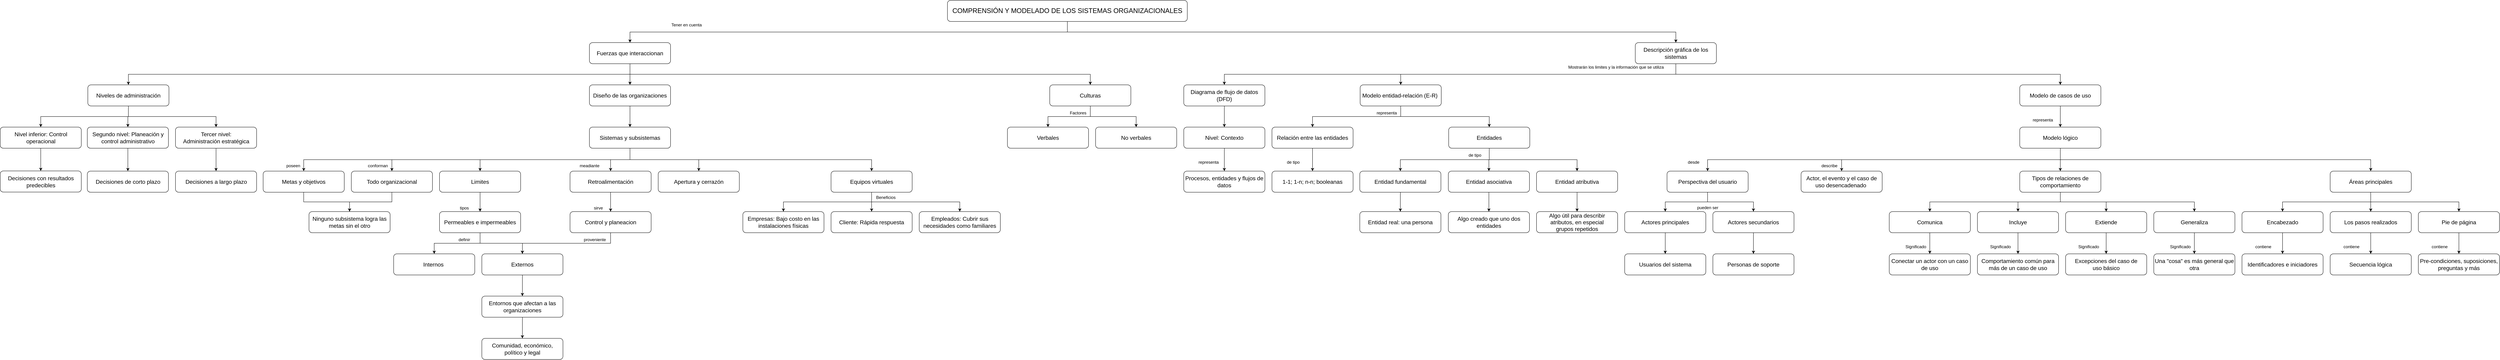 <mxfile version="13.6.5" type="device"><diagram id="1pu4YAF7CXKBLw5AX9tm" name="Page-1"><mxGraphModel dx="-6036" dy="2148" grid="1" gridSize="10" guides="1" tooltips="1" connect="1" arrows="1" fold="1" page="1" pageScale="1" pageWidth="827" pageHeight="1169" math="0" shadow="0"><root><mxCell id="0"/><mxCell id="1" parent="0"/><mxCell id="H4S5VVuaoCZh9QbmTWgy-12" style="edgeStyle=orthogonalEdgeStyle;rounded=0;orthogonalLoop=1;jettySize=auto;html=1;exitX=0.5;exitY=1;exitDx=0;exitDy=0;entryX=0.5;entryY=0;entryDx=0;entryDy=0;" edge="1" parent="1" source="H4S5VVuaoCZh9QbmTWgy-2" target="H4S5VVuaoCZh9QbmTWgy-7"><mxGeometry relative="1" as="geometry"/></mxCell><mxCell id="H4S5VVuaoCZh9QbmTWgy-81" style="edgeStyle=orthogonalEdgeStyle;rounded=0;orthogonalLoop=1;jettySize=auto;html=1;exitX=0.5;exitY=1;exitDx=0;exitDy=0;entryX=0.5;entryY=0;entryDx=0;entryDy=0;" edge="1" parent="1" source="H4S5VVuaoCZh9QbmTWgy-2" target="H4S5VVuaoCZh9QbmTWgy-79"><mxGeometry relative="1" as="geometry"/></mxCell><mxCell id="H4S5VVuaoCZh9QbmTWgy-2" value="&lt;span style=&quot;font-size: 19px&quot;&gt;COMPRENSIÓN Y MODELADO DE LOS SISTEMAS ORGANIZACIONALES&lt;/span&gt;" style="rounded=1;whiteSpace=wrap;html=1;" vertex="1" parent="1"><mxGeometry x="12660" y="40" width="680" height="60" as="geometry"/></mxCell><mxCell id="H4S5VVuaoCZh9QbmTWgy-17" style="edgeStyle=orthogonalEdgeStyle;rounded=0;orthogonalLoop=1;jettySize=auto;html=1;exitX=0.5;exitY=1;exitDx=0;exitDy=0;entryX=0.5;entryY=0;entryDx=0;entryDy=0;" edge="1" parent="1" source="H4S5VVuaoCZh9QbmTWgy-3" target="H4S5VVuaoCZh9QbmTWgy-14"><mxGeometry relative="1" as="geometry"/></mxCell><mxCell id="H4S5VVuaoCZh9QbmTWgy-18" style="edgeStyle=orthogonalEdgeStyle;rounded=0;orthogonalLoop=1;jettySize=auto;html=1;exitX=0.5;exitY=1;exitDx=0;exitDy=0;entryX=0.5;entryY=0;entryDx=0;entryDy=0;" edge="1" parent="1" source="H4S5VVuaoCZh9QbmTWgy-3" target="H4S5VVuaoCZh9QbmTWgy-15"><mxGeometry relative="1" as="geometry"/></mxCell><mxCell id="H4S5VVuaoCZh9QbmTWgy-19" style="edgeStyle=orthogonalEdgeStyle;rounded=0;orthogonalLoop=1;jettySize=auto;html=1;exitX=0.5;exitY=1;exitDx=0;exitDy=0;entryX=0.5;entryY=0;entryDx=0;entryDy=0;" edge="1" parent="1" source="H4S5VVuaoCZh9QbmTWgy-3" target="H4S5VVuaoCZh9QbmTWgy-16"><mxGeometry relative="1" as="geometry"/></mxCell><mxCell id="H4S5VVuaoCZh9QbmTWgy-3" value="&lt;span style=&quot;font-size: 16px&quot;&gt;Niveles de&amp;nbsp;administración&lt;/span&gt;" style="rounded=1;whiteSpace=wrap;html=1;" vertex="1" parent="1"><mxGeometry x="10223" y="280" width="230" height="60" as="geometry"/></mxCell><mxCell id="H4S5VVuaoCZh9QbmTWgy-27" style="edgeStyle=orthogonalEdgeStyle;rounded=0;orthogonalLoop=1;jettySize=auto;html=1;exitX=0.5;exitY=1;exitDx=0;exitDy=0;entryX=0.5;entryY=0;entryDx=0;entryDy=0;" edge="1" parent="1" source="H4S5VVuaoCZh9QbmTWgy-4" target="H4S5VVuaoCZh9QbmTWgy-26"><mxGeometry relative="1" as="geometry"/></mxCell><mxCell id="H4S5VVuaoCZh9QbmTWgy-4" value="&lt;span style=&quot;font-size: 16px&quot;&gt;Diseño de las organizaciones&lt;/span&gt;" style="rounded=1;whiteSpace=wrap;html=1;" vertex="1" parent="1"><mxGeometry x="11645" y="280" width="230" height="60" as="geometry"/></mxCell><mxCell id="H4S5VVuaoCZh9QbmTWgy-76" value="" style="edgeStyle=orthogonalEdgeStyle;rounded=0;orthogonalLoop=1;jettySize=auto;html=1;" edge="1" parent="1" source="H4S5VVuaoCZh9QbmTWgy-5" target="H4S5VVuaoCZh9QbmTWgy-75"><mxGeometry relative="1" as="geometry"/></mxCell><mxCell id="H4S5VVuaoCZh9QbmTWgy-77" style="edgeStyle=orthogonalEdgeStyle;rounded=0;orthogonalLoop=1;jettySize=auto;html=1;exitX=0.5;exitY=1;exitDx=0;exitDy=0;entryX=0.5;entryY=0;entryDx=0;entryDy=0;" edge="1" parent="1" source="H4S5VVuaoCZh9QbmTWgy-5" target="H4S5VVuaoCZh9QbmTWgy-74"><mxGeometry relative="1" as="geometry"/></mxCell><mxCell id="H4S5VVuaoCZh9QbmTWgy-5" value="&lt;span style=&quot;font-size: 16px&quot;&gt;Culturas&lt;/span&gt;" style="rounded=1;whiteSpace=wrap;html=1;" vertex="1" parent="1"><mxGeometry x="12950" y="280" width="230" height="60" as="geometry"/></mxCell><mxCell id="H4S5VVuaoCZh9QbmTWgy-9" style="edgeStyle=orthogonalEdgeStyle;rounded=0;orthogonalLoop=1;jettySize=auto;html=1;exitX=0.5;exitY=1;exitDx=0;exitDy=0;entryX=0.5;entryY=0;entryDx=0;entryDy=0;" edge="1" parent="1" source="H4S5VVuaoCZh9QbmTWgy-7" target="H4S5VVuaoCZh9QbmTWgy-4"><mxGeometry relative="1" as="geometry"/></mxCell><mxCell id="H4S5VVuaoCZh9QbmTWgy-10" style="edgeStyle=orthogonalEdgeStyle;rounded=0;orthogonalLoop=1;jettySize=auto;html=1;exitX=0.5;exitY=1;exitDx=0;exitDy=0;entryX=0.5;entryY=0;entryDx=0;entryDy=0;" edge="1" parent="1" source="H4S5VVuaoCZh9QbmTWgy-7" target="H4S5VVuaoCZh9QbmTWgy-3"><mxGeometry relative="1" as="geometry"/></mxCell><mxCell id="H4S5VVuaoCZh9QbmTWgy-11" style="edgeStyle=orthogonalEdgeStyle;rounded=0;orthogonalLoop=1;jettySize=auto;html=1;exitX=0.5;exitY=1;exitDx=0;exitDy=0;entryX=0.5;entryY=0;entryDx=0;entryDy=0;" edge="1" parent="1" source="H4S5VVuaoCZh9QbmTWgy-7" target="H4S5VVuaoCZh9QbmTWgy-5"><mxGeometry relative="1" as="geometry"/></mxCell><mxCell id="H4S5VVuaoCZh9QbmTWgy-7" value="&lt;span style=&quot;font-size: 16px&quot;&gt;Fuerzas que interaccionan&lt;/span&gt;" style="rounded=1;whiteSpace=wrap;html=1;" vertex="1" parent="1"><mxGeometry x="11645" y="160" width="230" height="60" as="geometry"/></mxCell><mxCell id="H4S5VVuaoCZh9QbmTWgy-13" value="Tener en cuenta" style="text;html=1;align=center;verticalAlign=middle;resizable=0;points=[];autosize=1;" vertex="1" parent="1"><mxGeometry x="11870" y="100" width="100" height="20" as="geometry"/></mxCell><mxCell id="H4S5VVuaoCZh9QbmTWgy-23" style="edgeStyle=orthogonalEdgeStyle;rounded=0;orthogonalLoop=1;jettySize=auto;html=1;exitX=0.5;exitY=1;exitDx=0;exitDy=0;entryX=0.5;entryY=0;entryDx=0;entryDy=0;" edge="1" parent="1" source="H4S5VVuaoCZh9QbmTWgy-14" target="H4S5VVuaoCZh9QbmTWgy-20"><mxGeometry relative="1" as="geometry"/></mxCell><mxCell id="H4S5VVuaoCZh9QbmTWgy-14" value="&lt;span style=&quot;font-size: 16px&quot;&gt;Nivel inferior: Control operacional&lt;/span&gt;" style="rounded=1;whiteSpace=wrap;html=1;" vertex="1" parent="1"><mxGeometry x="9974.5" y="400" width="230" height="60" as="geometry"/></mxCell><mxCell id="H4S5VVuaoCZh9QbmTWgy-24" style="edgeStyle=orthogonalEdgeStyle;rounded=0;orthogonalLoop=1;jettySize=auto;html=1;exitX=0.5;exitY=1;exitDx=0;exitDy=0;entryX=0.5;entryY=0;entryDx=0;entryDy=0;" edge="1" parent="1" source="H4S5VVuaoCZh9QbmTWgy-15" target="H4S5VVuaoCZh9QbmTWgy-21"><mxGeometry relative="1" as="geometry"/></mxCell><mxCell id="H4S5VVuaoCZh9QbmTWgy-15" value="&lt;span style=&quot;font-size: 16px&quot;&gt;Segundo nivel: Planeación y control administrativo&lt;/span&gt;" style="rounded=1;whiteSpace=wrap;html=1;" vertex="1" parent="1"><mxGeometry x="10221.5" y="400" width="230" height="60" as="geometry"/></mxCell><mxCell id="H4S5VVuaoCZh9QbmTWgy-25" style="edgeStyle=orthogonalEdgeStyle;rounded=0;orthogonalLoop=1;jettySize=auto;html=1;exitX=0.5;exitY=1;exitDx=0;exitDy=0;entryX=0.5;entryY=0;entryDx=0;entryDy=0;" edge="1" parent="1" source="H4S5VVuaoCZh9QbmTWgy-16" target="H4S5VVuaoCZh9QbmTWgy-22"><mxGeometry relative="1" as="geometry"/></mxCell><mxCell id="H4S5VVuaoCZh9QbmTWgy-16" value="&lt;span style=&quot;font-size: 16px&quot;&gt;Tercer nivel: Administración&amp;nbsp;estratégica&lt;/span&gt;" style="rounded=1;whiteSpace=wrap;html=1;" vertex="1" parent="1"><mxGeometry x="10471.5" y="400" width="230" height="60" as="geometry"/></mxCell><mxCell id="H4S5VVuaoCZh9QbmTWgy-20" value="&lt;span style=&quot;font-size: 16px&quot;&gt;Decisiones con resultados predecibles&lt;/span&gt;" style="rounded=1;whiteSpace=wrap;html=1;" vertex="1" parent="1"><mxGeometry x="9974.5" y="524.5" width="230" height="60" as="geometry"/></mxCell><mxCell id="H4S5VVuaoCZh9QbmTWgy-21" value="&lt;span style=&quot;font-size: 16px&quot;&gt;Decisiones de corto plazo&lt;/span&gt;" style="rounded=1;whiteSpace=wrap;html=1;" vertex="1" parent="1"><mxGeometry x="10221.5" y="525" width="230" height="60" as="geometry"/></mxCell><mxCell id="H4S5VVuaoCZh9QbmTWgy-22" value="&lt;span style=&quot;font-size: 16px&quot;&gt;Decisiones a largo plazo&lt;/span&gt;" style="rounded=1;whiteSpace=wrap;html=1;" vertex="1" parent="1"><mxGeometry x="10471.5" y="525" width="230" height="60" as="geometry"/></mxCell><mxCell id="H4S5VVuaoCZh9QbmTWgy-29" style="edgeStyle=orthogonalEdgeStyle;rounded=0;orthogonalLoop=1;jettySize=auto;html=1;exitX=0.5;exitY=1;exitDx=0;exitDy=0;entryX=0.5;entryY=0;entryDx=0;entryDy=0;" edge="1" parent="1" source="H4S5VVuaoCZh9QbmTWgy-26" target="H4S5VVuaoCZh9QbmTWgy-28"><mxGeometry relative="1" as="geometry"/></mxCell><mxCell id="H4S5VVuaoCZh9QbmTWgy-31" style="edgeStyle=orthogonalEdgeStyle;rounded=0;orthogonalLoop=1;jettySize=auto;html=1;exitX=0.5;exitY=1;exitDx=0;exitDy=0;entryX=0.5;entryY=0;entryDx=0;entryDy=0;" edge="1" parent="1" source="H4S5VVuaoCZh9QbmTWgy-26" target="H4S5VVuaoCZh9QbmTWgy-30"><mxGeometry relative="1" as="geometry"/></mxCell><mxCell id="H4S5VVuaoCZh9QbmTWgy-34" style="edgeStyle=orthogonalEdgeStyle;rounded=0;orthogonalLoop=1;jettySize=auto;html=1;exitX=0.5;exitY=1;exitDx=0;exitDy=0;entryX=0.5;entryY=0;entryDx=0;entryDy=0;" edge="1" parent="1" source="H4S5VVuaoCZh9QbmTWgy-26" target="H4S5VVuaoCZh9QbmTWgy-33"><mxGeometry relative="1" as="geometry"/></mxCell><mxCell id="H4S5VVuaoCZh9QbmTWgy-42" style="edgeStyle=orthogonalEdgeStyle;rounded=0;orthogonalLoop=1;jettySize=auto;html=1;exitX=0.5;exitY=1;exitDx=0;exitDy=0;entryX=0.5;entryY=0;entryDx=0;entryDy=0;" edge="1" parent="1" source="H4S5VVuaoCZh9QbmTWgy-26" target="H4S5VVuaoCZh9QbmTWgy-38"><mxGeometry relative="1" as="geometry"/></mxCell><mxCell id="H4S5VVuaoCZh9QbmTWgy-56" style="edgeStyle=orthogonalEdgeStyle;rounded=0;orthogonalLoop=1;jettySize=auto;html=1;exitX=0.5;exitY=1;exitDx=0;exitDy=0;entryX=0.5;entryY=0;entryDx=0;entryDy=0;" edge="1" parent="1" source="H4S5VVuaoCZh9QbmTWgy-26" target="H4S5VVuaoCZh9QbmTWgy-55"><mxGeometry relative="1" as="geometry"/></mxCell><mxCell id="H4S5VVuaoCZh9QbmTWgy-63" style="edgeStyle=orthogonalEdgeStyle;rounded=0;orthogonalLoop=1;jettySize=auto;html=1;exitX=0.5;exitY=1;exitDx=0;exitDy=0;entryX=0.5;entryY=0;entryDx=0;entryDy=0;" edge="1" parent="1" source="H4S5VVuaoCZh9QbmTWgy-26" target="H4S5VVuaoCZh9QbmTWgy-62"><mxGeometry relative="1" as="geometry"/></mxCell><mxCell id="H4S5VVuaoCZh9QbmTWgy-26" value="&lt;span style=&quot;font-size: 16px&quot;&gt;Sistemas y subsistemas&lt;/span&gt;" style="rounded=1;whiteSpace=wrap;html=1;" vertex="1" parent="1"><mxGeometry x="11645" y="400" width="230" height="60" as="geometry"/></mxCell><mxCell id="H4S5VVuaoCZh9QbmTWgy-60" style="edgeStyle=orthogonalEdgeStyle;rounded=0;orthogonalLoop=1;jettySize=auto;html=1;exitX=0.5;exitY=1;exitDx=0;exitDy=0;entryX=0.5;entryY=0;entryDx=0;entryDy=0;" edge="1" parent="1" source="H4S5VVuaoCZh9QbmTWgy-28" target="H4S5VVuaoCZh9QbmTWgy-59"><mxGeometry relative="1" as="geometry"/></mxCell><mxCell id="H4S5VVuaoCZh9QbmTWgy-28" value="&lt;span style=&quot;font-size: 16px&quot;&gt;Metas y objetivos&lt;/span&gt;" style="rounded=1;whiteSpace=wrap;html=1;" vertex="1" parent="1"><mxGeometry x="10720" y="525" width="230" height="60" as="geometry"/></mxCell><mxCell id="H4S5VVuaoCZh9QbmTWgy-61" style="edgeStyle=orthogonalEdgeStyle;rounded=0;orthogonalLoop=1;jettySize=auto;html=1;exitX=0.5;exitY=1;exitDx=0;exitDy=0;entryX=0.5;entryY=0;entryDx=0;entryDy=0;" edge="1" parent="1" source="H4S5VVuaoCZh9QbmTWgy-30" target="H4S5VVuaoCZh9QbmTWgy-59"><mxGeometry relative="1" as="geometry"/></mxCell><mxCell id="H4S5VVuaoCZh9QbmTWgy-30" value="&lt;span style=&quot;font-size: 16px&quot;&gt;Todo organizacional&lt;/span&gt;" style="rounded=1;whiteSpace=wrap;html=1;" vertex="1" parent="1"><mxGeometry x="10970" y="525" width="230" height="60" as="geometry"/></mxCell><mxCell id="H4S5VVuaoCZh9QbmTWgy-32" value="conforman" style="text;html=1;align=center;verticalAlign=middle;resizable=0;points=[];autosize=1;" vertex="1" parent="1"><mxGeometry x="11010" y="500" width="70" height="20" as="geometry"/></mxCell><mxCell id="H4S5VVuaoCZh9QbmTWgy-36" style="edgeStyle=orthogonalEdgeStyle;rounded=0;orthogonalLoop=1;jettySize=auto;html=1;exitX=0.5;exitY=1;exitDx=0;exitDy=0;entryX=0.5;entryY=0;entryDx=0;entryDy=0;" edge="1" parent="1" source="H4S5VVuaoCZh9QbmTWgy-33" target="H4S5VVuaoCZh9QbmTWgy-35"><mxGeometry relative="1" as="geometry"/></mxCell><mxCell id="H4S5VVuaoCZh9QbmTWgy-33" value="&lt;span style=&quot;font-size: 16px&quot;&gt;Limites&lt;/span&gt;" style="rounded=1;whiteSpace=wrap;html=1;" vertex="1" parent="1"><mxGeometry x="11220" y="525" width="230" height="60" as="geometry"/></mxCell><mxCell id="H4S5VVuaoCZh9QbmTWgy-46" style="edgeStyle=orthogonalEdgeStyle;rounded=0;orthogonalLoop=1;jettySize=auto;html=1;exitX=0.5;exitY=1;exitDx=0;exitDy=0;entryX=0.5;entryY=0;entryDx=0;entryDy=0;" edge="1" parent="1" source="H4S5VVuaoCZh9QbmTWgy-35" target="H4S5VVuaoCZh9QbmTWgy-45"><mxGeometry relative="1" as="geometry"/></mxCell><mxCell id="H4S5VVuaoCZh9QbmTWgy-47" style="edgeStyle=orthogonalEdgeStyle;rounded=0;orthogonalLoop=1;jettySize=auto;html=1;exitX=0.5;exitY=1;exitDx=0;exitDy=0;entryX=0.5;entryY=0;entryDx=0;entryDy=0;" edge="1" parent="1" source="H4S5VVuaoCZh9QbmTWgy-35" target="H4S5VVuaoCZh9QbmTWgy-44"><mxGeometry relative="1" as="geometry"/></mxCell><mxCell id="H4S5VVuaoCZh9QbmTWgy-35" value="&lt;span style=&quot;font-size: 16px&quot;&gt;Permeables e impermeables&lt;/span&gt;" style="rounded=1;whiteSpace=wrap;html=1;" vertex="1" parent="1"><mxGeometry x="11220" y="640" width="230" height="60" as="geometry"/></mxCell><mxCell id="H4S5VVuaoCZh9QbmTWgy-37" value="tipos" style="text;html=1;align=center;verticalAlign=middle;resizable=0;points=[];autosize=1;" vertex="1" parent="1"><mxGeometry x="11270" y="620" width="40" height="20" as="geometry"/></mxCell><mxCell id="H4S5VVuaoCZh9QbmTWgy-40" style="edgeStyle=orthogonalEdgeStyle;rounded=0;orthogonalLoop=1;jettySize=auto;html=1;exitX=0.5;exitY=1;exitDx=0;exitDy=0;entryX=0.5;entryY=0;entryDx=0;entryDy=0;" edge="1" parent="1" source="H4S5VVuaoCZh9QbmTWgy-38" target="H4S5VVuaoCZh9QbmTWgy-39"><mxGeometry relative="1" as="geometry"/></mxCell><mxCell id="H4S5VVuaoCZh9QbmTWgy-38" value="&lt;span style=&quot;font-size: 16px&quot;&gt;Retroalimentación&lt;/span&gt;" style="rounded=1;whiteSpace=wrap;html=1;" vertex="1" parent="1"><mxGeometry x="11590" y="525" width="230" height="60" as="geometry"/></mxCell><mxCell id="H4S5VVuaoCZh9QbmTWgy-49" style="edgeStyle=orthogonalEdgeStyle;rounded=0;orthogonalLoop=1;jettySize=auto;html=1;exitX=0.5;exitY=1;exitDx=0;exitDy=0;entryX=0.5;entryY=0;entryDx=0;entryDy=0;" edge="1" parent="1" source="H4S5VVuaoCZh9QbmTWgy-39" target="H4S5VVuaoCZh9QbmTWgy-44"><mxGeometry relative="1" as="geometry"/></mxCell><mxCell id="H4S5VVuaoCZh9QbmTWgy-39" value="&lt;span style=&quot;font-size: 16px&quot;&gt;Control y planeacion&lt;/span&gt;" style="rounded=1;whiteSpace=wrap;html=1;" vertex="1" parent="1"><mxGeometry x="11590" y="640" width="230" height="60" as="geometry"/></mxCell><mxCell id="H4S5VVuaoCZh9QbmTWgy-41" value="sirve" style="text;html=1;align=center;verticalAlign=middle;resizable=0;points=[];autosize=1;" vertex="1" parent="1"><mxGeometry x="11650" y="620" width="40" height="20" as="geometry"/></mxCell><mxCell id="H4S5VVuaoCZh9QbmTWgy-43" value="meadiante" style="text;html=1;align=center;verticalAlign=middle;resizable=0;points=[];autosize=1;" vertex="1" parent="1"><mxGeometry x="11610" y="500" width="70" height="20" as="geometry"/></mxCell><mxCell id="H4S5VVuaoCZh9QbmTWgy-54" style="edgeStyle=orthogonalEdgeStyle;rounded=0;orthogonalLoop=1;jettySize=auto;html=1;exitX=0.5;exitY=1;exitDx=0;exitDy=0;entryX=0.5;entryY=0;entryDx=0;entryDy=0;" edge="1" parent="1" source="H4S5VVuaoCZh9QbmTWgy-44" target="H4S5VVuaoCZh9QbmTWgy-51"><mxGeometry relative="1" as="geometry"/></mxCell><mxCell id="H4S5VVuaoCZh9QbmTWgy-44" value="&lt;span style=&quot;font-size: 16px&quot;&gt;Externos&lt;/span&gt;" style="rounded=1;whiteSpace=wrap;html=1;" vertex="1" parent="1"><mxGeometry x="11340" y="760" width="230" height="60" as="geometry"/></mxCell><mxCell id="H4S5VVuaoCZh9QbmTWgy-45" value="&lt;span style=&quot;font-size: 16px&quot;&gt;Internos&amp;nbsp;&lt;/span&gt;" style="rounded=1;whiteSpace=wrap;html=1;" vertex="1" parent="1"><mxGeometry x="11090" y="760" width="230" height="60" as="geometry"/></mxCell><mxCell id="H4S5VVuaoCZh9QbmTWgy-48" value="definir" style="text;html=1;align=center;verticalAlign=middle;resizable=0;points=[];autosize=1;" vertex="1" parent="1"><mxGeometry x="11265" y="710" width="50" height="20" as="geometry"/></mxCell><mxCell id="H4S5VVuaoCZh9QbmTWgy-50" value="proveniente" style="text;html=1;align=center;verticalAlign=middle;resizable=0;points=[];autosize=1;" vertex="1" parent="1"><mxGeometry x="11620" y="710" width="80" height="20" as="geometry"/></mxCell><mxCell id="H4S5VVuaoCZh9QbmTWgy-53" style="edgeStyle=orthogonalEdgeStyle;rounded=0;orthogonalLoop=1;jettySize=auto;html=1;exitX=0.5;exitY=1;exitDx=0;exitDy=0;entryX=0.5;entryY=0;entryDx=0;entryDy=0;" edge="1" parent="1" source="H4S5VVuaoCZh9QbmTWgy-51" target="H4S5VVuaoCZh9QbmTWgy-52"><mxGeometry relative="1" as="geometry"/></mxCell><mxCell id="H4S5VVuaoCZh9QbmTWgy-51" value="&lt;span style=&quot;font-size: 16px&quot;&gt;Entornos que afectan a las organizaciones&lt;/span&gt;" style="rounded=1;whiteSpace=wrap;html=1;" vertex="1" parent="1"><mxGeometry x="11340" y="880" width="230" height="60" as="geometry"/></mxCell><mxCell id="H4S5VVuaoCZh9QbmTWgy-52" value="&lt;span style=&quot;font-size: 16px&quot;&gt;Comunidad, económico, político&amp;nbsp;y legal&lt;/span&gt;" style="rounded=1;whiteSpace=wrap;html=1;" vertex="1" parent="1"><mxGeometry x="11340" y="1000" width="230" height="60" as="geometry"/></mxCell><mxCell id="H4S5VVuaoCZh9QbmTWgy-55" value="&lt;span style=&quot;font-size: 16px&quot;&gt;Apertura y cerrazón&lt;/span&gt;" style="rounded=1;whiteSpace=wrap;html=1;" vertex="1" parent="1"><mxGeometry x="11840" y="525" width="230" height="60" as="geometry"/></mxCell><mxCell id="H4S5VVuaoCZh9QbmTWgy-57" value="poseen" style="text;html=1;align=center;verticalAlign=middle;resizable=0;points=[];autosize=1;" vertex="1" parent="1"><mxGeometry x="10780" y="500" width="50" height="20" as="geometry"/></mxCell><mxCell id="H4S5VVuaoCZh9QbmTWgy-59" value="&lt;span style=&quot;font-size: 16px&quot;&gt;Ninguno subsistema logra las metas sin el otro&lt;/span&gt;" style="rounded=1;whiteSpace=wrap;html=1;" vertex="1" parent="1"><mxGeometry x="10850" y="640" width="230" height="60" as="geometry"/></mxCell><mxCell id="H4S5VVuaoCZh9QbmTWgy-67" style="edgeStyle=orthogonalEdgeStyle;rounded=0;orthogonalLoop=1;jettySize=auto;html=1;exitX=0.5;exitY=1;exitDx=0;exitDy=0;entryX=0.5;entryY=0;entryDx=0;entryDy=0;" edge="1" parent="1" source="H4S5VVuaoCZh9QbmTWgy-62" target="H4S5VVuaoCZh9QbmTWgy-64"><mxGeometry relative="1" as="geometry"/></mxCell><mxCell id="H4S5VVuaoCZh9QbmTWgy-68" style="edgeStyle=orthogonalEdgeStyle;rounded=0;orthogonalLoop=1;jettySize=auto;html=1;exitX=0.5;exitY=1;exitDx=0;exitDy=0;entryX=0.5;entryY=0;entryDx=0;entryDy=0;" edge="1" parent="1" source="H4S5VVuaoCZh9QbmTWgy-62" target="H4S5VVuaoCZh9QbmTWgy-65"><mxGeometry relative="1" as="geometry"/></mxCell><mxCell id="H4S5VVuaoCZh9QbmTWgy-69" style="edgeStyle=orthogonalEdgeStyle;rounded=0;orthogonalLoop=1;jettySize=auto;html=1;exitX=0.5;exitY=1;exitDx=0;exitDy=0;entryX=0.5;entryY=0;entryDx=0;entryDy=0;" edge="1" parent="1" source="H4S5VVuaoCZh9QbmTWgy-62" target="H4S5VVuaoCZh9QbmTWgy-66"><mxGeometry relative="1" as="geometry"/></mxCell><mxCell id="H4S5VVuaoCZh9QbmTWgy-62" value="&lt;span style=&quot;font-size: 16px&quot;&gt;Equipos virtuales&lt;/span&gt;" style="rounded=1;whiteSpace=wrap;html=1;" vertex="1" parent="1"><mxGeometry x="12330" y="525" width="230" height="60" as="geometry"/></mxCell><mxCell id="H4S5VVuaoCZh9QbmTWgy-64" value="&lt;span style=&quot;font-size: 16px&quot;&gt;Empresas: Bajo costo en las instalaciones&amp;nbsp;&lt;/span&gt;&lt;span style=&quot;font-size: 16px&quot;&gt;físicas&lt;/span&gt;" style="rounded=1;whiteSpace=wrap;html=1;" vertex="1" parent="1"><mxGeometry x="12080" y="640" width="230" height="60" as="geometry"/></mxCell><mxCell id="H4S5VVuaoCZh9QbmTWgy-65" value="&lt;span style=&quot;font-size: 16px&quot;&gt;Cliente: Rápida&amp;nbsp;respuesta&lt;/span&gt;" style="rounded=1;whiteSpace=wrap;html=1;" vertex="1" parent="1"><mxGeometry x="12330" y="640" width="230" height="60" as="geometry"/></mxCell><mxCell id="H4S5VVuaoCZh9QbmTWgy-66" value="&lt;span style=&quot;font-size: 16px&quot;&gt;Empleados: Cubrir sus necesidades como familiares&lt;/span&gt;" style="rounded=1;whiteSpace=wrap;html=1;" vertex="1" parent="1"><mxGeometry x="12580" y="640" width="230" height="60" as="geometry"/></mxCell><mxCell id="H4S5VVuaoCZh9QbmTWgy-70" value="Beneficios" style="text;html=1;align=center;verticalAlign=middle;resizable=0;points=[];autosize=1;" vertex="1" parent="1"><mxGeometry x="12450" y="590" width="70" height="20" as="geometry"/></mxCell><mxCell id="H4S5VVuaoCZh9QbmTWgy-74" value="&lt;span style=&quot;font-size: 16px&quot;&gt;Verbales&lt;/span&gt;" style="rounded=1;whiteSpace=wrap;html=1;" vertex="1" parent="1"><mxGeometry x="12830" y="400" width="230" height="60" as="geometry"/></mxCell><mxCell id="H4S5VVuaoCZh9QbmTWgy-75" value="&lt;span style=&quot;font-size: 16px&quot;&gt;No verbales&lt;/span&gt;" style="rounded=1;whiteSpace=wrap;html=1;" vertex="1" parent="1"><mxGeometry x="13080" y="400" width="230" height="60" as="geometry"/></mxCell><mxCell id="H4S5VVuaoCZh9QbmTWgy-78" value="Factores" style="text;html=1;align=center;verticalAlign=middle;resizable=0;points=[];autosize=1;" vertex="1" parent="1"><mxGeometry x="13000" y="350" width="60" height="20" as="geometry"/></mxCell><mxCell id="H4S5VVuaoCZh9QbmTWgy-84" style="edgeStyle=orthogonalEdgeStyle;rounded=0;orthogonalLoop=1;jettySize=auto;html=1;exitX=0.5;exitY=1;exitDx=0;exitDy=0;entryX=0.5;entryY=0;entryDx=0;entryDy=0;" edge="1" parent="1" source="H4S5VVuaoCZh9QbmTWgy-79" target="H4S5VVuaoCZh9QbmTWgy-80"><mxGeometry relative="1" as="geometry"/></mxCell><mxCell id="H4S5VVuaoCZh9QbmTWgy-85" style="edgeStyle=orthogonalEdgeStyle;rounded=0;orthogonalLoop=1;jettySize=auto;html=1;exitX=0.5;exitY=1;exitDx=0;exitDy=0;entryX=0.5;entryY=0;entryDx=0;entryDy=0;" edge="1" parent="1" source="H4S5VVuaoCZh9QbmTWgy-79" target="H4S5VVuaoCZh9QbmTWgy-82"><mxGeometry relative="1" as="geometry"/></mxCell><mxCell id="H4S5VVuaoCZh9QbmTWgy-86" style="edgeStyle=orthogonalEdgeStyle;rounded=0;orthogonalLoop=1;jettySize=auto;html=1;exitX=0.5;exitY=1;exitDx=0;exitDy=0;entryX=0.5;entryY=0;entryDx=0;entryDy=0;" edge="1" parent="1" source="H4S5VVuaoCZh9QbmTWgy-79" target="H4S5VVuaoCZh9QbmTWgy-83"><mxGeometry relative="1" as="geometry"/></mxCell><mxCell id="H4S5VVuaoCZh9QbmTWgy-79" value="&lt;span style=&quot;font-size: 16px&quot;&gt;Descripción gráfica&amp;nbsp;de los sistemas&lt;/span&gt;" style="rounded=1;whiteSpace=wrap;html=1;" vertex="1" parent="1"><mxGeometry x="14610" y="160" width="230" height="60" as="geometry"/></mxCell><mxCell id="H4S5VVuaoCZh9QbmTWgy-89" style="edgeStyle=orthogonalEdgeStyle;rounded=0;orthogonalLoop=1;jettySize=auto;html=1;exitX=0.5;exitY=1;exitDx=0;exitDy=0;entryX=0.5;entryY=0;entryDx=0;entryDy=0;" edge="1" parent="1" source="H4S5VVuaoCZh9QbmTWgy-80" target="H4S5VVuaoCZh9QbmTWgy-87"><mxGeometry relative="1" as="geometry"/></mxCell><mxCell id="H4S5VVuaoCZh9QbmTWgy-80" value="&lt;span style=&quot;font-size: 16px&quot;&gt;Diagrama de flujo de datos (DFD)&lt;/span&gt;" style="rounded=1;whiteSpace=wrap;html=1;" vertex="1" parent="1"><mxGeometry x="13330" y="280" width="230" height="60" as="geometry"/></mxCell><mxCell id="H4S5VVuaoCZh9QbmTWgy-94" style="edgeStyle=orthogonalEdgeStyle;rounded=0;orthogonalLoop=1;jettySize=auto;html=1;exitX=0.5;exitY=1;exitDx=0;exitDy=0;entryX=0.5;entryY=0;entryDx=0;entryDy=0;" edge="1" parent="1" source="H4S5VVuaoCZh9QbmTWgy-82" target="H4S5VVuaoCZh9QbmTWgy-93"><mxGeometry relative="1" as="geometry"/></mxCell><mxCell id="H4S5VVuaoCZh9QbmTWgy-101" style="edgeStyle=orthogonalEdgeStyle;rounded=0;orthogonalLoop=1;jettySize=auto;html=1;exitX=0.5;exitY=1;exitDx=0;exitDy=0;entryX=0.5;entryY=0;entryDx=0;entryDy=0;" edge="1" parent="1" source="H4S5VVuaoCZh9QbmTWgy-82" target="H4S5VVuaoCZh9QbmTWgy-99"><mxGeometry relative="1" as="geometry"/></mxCell><mxCell id="H4S5VVuaoCZh9QbmTWgy-82" value="&lt;span style=&quot;font-size: 16px&quot;&gt;Modelo entidad-relación (E-R)&amp;nbsp;&lt;/span&gt;" style="rounded=1;whiteSpace=wrap;html=1;" vertex="1" parent="1"><mxGeometry x="13830" y="280" width="230" height="60" as="geometry"/></mxCell><mxCell id="H4S5VVuaoCZh9QbmTWgy-116" style="edgeStyle=orthogonalEdgeStyle;rounded=0;orthogonalLoop=1;jettySize=auto;html=1;exitX=0.5;exitY=1;exitDx=0;exitDy=0;entryX=0.5;entryY=0;entryDx=0;entryDy=0;" edge="1" parent="1" source="H4S5VVuaoCZh9QbmTWgy-83" target="H4S5VVuaoCZh9QbmTWgy-115"><mxGeometry relative="1" as="geometry"/></mxCell><mxCell id="H4S5VVuaoCZh9QbmTWgy-83" value="&lt;span style=&quot;font-size: 16px&quot;&gt;Modelo de casos de uso&lt;/span&gt;" style="rounded=1;whiteSpace=wrap;html=1;" vertex="1" parent="1"><mxGeometry x="15700" y="280" width="230" height="60" as="geometry"/></mxCell><mxCell id="H4S5VVuaoCZh9QbmTWgy-91" value="" style="edgeStyle=orthogonalEdgeStyle;rounded=0;orthogonalLoop=1;jettySize=auto;html=1;" edge="1" parent="1" source="H4S5VVuaoCZh9QbmTWgy-87" target="H4S5VVuaoCZh9QbmTWgy-90"><mxGeometry relative="1" as="geometry"/></mxCell><mxCell id="H4S5VVuaoCZh9QbmTWgy-87" value="&lt;span style=&quot;font-size: 16px&quot;&gt;Nivel: Contexto&lt;/span&gt;" style="rounded=1;whiteSpace=wrap;html=1;" vertex="1" parent="1"><mxGeometry x="13330" y="400" width="230" height="60" as="geometry"/></mxCell><mxCell id="H4S5VVuaoCZh9QbmTWgy-90" value="&lt;span style=&quot;font-size: 16px&quot;&gt;Procesos, entidades y flujos de datos&lt;/span&gt;" style="rounded=1;whiteSpace=wrap;html=1;" vertex="1" parent="1"><mxGeometry x="13330" y="525" width="230" height="60" as="geometry"/></mxCell><mxCell id="H4S5VVuaoCZh9QbmTWgy-92" value="representa" style="text;html=1;align=center;verticalAlign=middle;resizable=0;points=[];autosize=1;" vertex="1" parent="1"><mxGeometry x="13365" y="490" width="70" height="20" as="geometry"/></mxCell><mxCell id="H4S5VVuaoCZh9QbmTWgy-96" style="edgeStyle=orthogonalEdgeStyle;rounded=0;orthogonalLoop=1;jettySize=auto;html=1;exitX=0.5;exitY=1;exitDx=0;exitDy=0;entryX=0.5;entryY=0;entryDx=0;entryDy=0;" edge="1" parent="1" source="H4S5VVuaoCZh9QbmTWgy-93" target="H4S5VVuaoCZh9QbmTWgy-95"><mxGeometry relative="1" as="geometry"/></mxCell><mxCell id="H4S5VVuaoCZh9QbmTWgy-93" value="&lt;span style=&quot;font-size: 16px&quot;&gt;Relación&amp;nbsp;entre las entidades&lt;/span&gt;" style="rounded=1;whiteSpace=wrap;html=1;" vertex="1" parent="1"><mxGeometry x="13580" y="400" width="230" height="60" as="geometry"/></mxCell><mxCell id="H4S5VVuaoCZh9QbmTWgy-95" value="&lt;span style=&quot;font-size: 16px&quot;&gt;1-1; 1-n; n-n; booleanas&lt;/span&gt;" style="rounded=1;whiteSpace=wrap;html=1;" vertex="1" parent="1"><mxGeometry x="13580" y="525" width="230" height="60" as="geometry"/></mxCell><mxCell id="H4S5VVuaoCZh9QbmTWgy-97" value="representa" style="text;html=1;align=center;verticalAlign=middle;resizable=0;points=[];autosize=1;" vertex="1" parent="1"><mxGeometry x="13870" y="350" width="70" height="20" as="geometry"/></mxCell><mxCell id="H4S5VVuaoCZh9QbmTWgy-98" value="de tipo" style="text;html=1;align=center;verticalAlign=middle;resizable=0;points=[];autosize=1;" vertex="1" parent="1"><mxGeometry x="13615" y="490" width="50" height="20" as="geometry"/></mxCell><mxCell id="H4S5VVuaoCZh9QbmTWgy-103" style="edgeStyle=orthogonalEdgeStyle;rounded=0;orthogonalLoop=1;jettySize=auto;html=1;exitX=0.5;exitY=1;exitDx=0;exitDy=0;entryX=0.5;entryY=0;entryDx=0;entryDy=0;" edge="1" parent="1" source="H4S5VVuaoCZh9QbmTWgy-99" target="H4S5VVuaoCZh9QbmTWgy-102"><mxGeometry relative="1" as="geometry"/></mxCell><mxCell id="H4S5VVuaoCZh9QbmTWgy-104" style="edgeStyle=orthogonalEdgeStyle;rounded=0;orthogonalLoop=1;jettySize=auto;html=1;exitX=0.5;exitY=1;exitDx=0;exitDy=0;entryX=0.5;entryY=0;entryDx=0;entryDy=0;" edge="1" parent="1" source="H4S5VVuaoCZh9QbmTWgy-99" target="H4S5VVuaoCZh9QbmTWgy-100"><mxGeometry relative="1" as="geometry"/></mxCell><mxCell id="H4S5VVuaoCZh9QbmTWgy-107" style="edgeStyle=orthogonalEdgeStyle;rounded=0;orthogonalLoop=1;jettySize=auto;html=1;exitX=0.5;exitY=1;exitDx=0;exitDy=0;entryX=0.5;entryY=0;entryDx=0;entryDy=0;" edge="1" parent="1" source="H4S5VVuaoCZh9QbmTWgy-99" target="H4S5VVuaoCZh9QbmTWgy-106"><mxGeometry relative="1" as="geometry"/></mxCell><mxCell id="H4S5VVuaoCZh9QbmTWgy-99" value="&lt;span style=&quot;font-size: 16px&quot;&gt;Entidades&lt;/span&gt;" style="rounded=1;whiteSpace=wrap;html=1;" vertex="1" parent="1"><mxGeometry x="14081" y="400" width="230" height="60" as="geometry"/></mxCell><mxCell id="H4S5VVuaoCZh9QbmTWgy-112" style="edgeStyle=orthogonalEdgeStyle;rounded=0;orthogonalLoop=1;jettySize=auto;html=1;exitX=0.5;exitY=1;exitDx=0;exitDy=0;entryX=0.5;entryY=0;entryDx=0;entryDy=0;" edge="1" parent="1" source="H4S5VVuaoCZh9QbmTWgy-100" target="H4S5VVuaoCZh9QbmTWgy-109"><mxGeometry relative="1" as="geometry"/></mxCell><mxCell id="H4S5VVuaoCZh9QbmTWgy-100" value="&lt;span style=&quot;font-size: 16px&quot;&gt;Entidad asociativa&lt;/span&gt;" style="rounded=1;whiteSpace=wrap;html=1;" vertex="1" parent="1"><mxGeometry x="14080" y="525" width="230" height="60" as="geometry"/></mxCell><mxCell id="H4S5VVuaoCZh9QbmTWgy-113" style="edgeStyle=orthogonalEdgeStyle;rounded=0;orthogonalLoop=1;jettySize=auto;html=1;exitX=0.5;exitY=1;exitDx=0;exitDy=0;entryX=0.5;entryY=0;entryDx=0;entryDy=0;" edge="1" parent="1" source="H4S5VVuaoCZh9QbmTWgy-102" target="H4S5VVuaoCZh9QbmTWgy-108"><mxGeometry relative="1" as="geometry"/></mxCell><mxCell id="H4S5VVuaoCZh9QbmTWgy-102" value="&lt;span style=&quot;font-size: 16px&quot;&gt;Entidad fundamental&lt;/span&gt;" style="rounded=1;whiteSpace=wrap;html=1;" vertex="1" parent="1"><mxGeometry x="13829" y="525" width="230" height="60" as="geometry"/></mxCell><mxCell id="H4S5VVuaoCZh9QbmTWgy-105" value="de tipo" style="text;html=1;align=center;verticalAlign=middle;resizable=0;points=[];autosize=1;" vertex="1" parent="1"><mxGeometry x="14130" y="470" width="50" height="20" as="geometry"/></mxCell><mxCell id="H4S5VVuaoCZh9QbmTWgy-111" style="edgeStyle=orthogonalEdgeStyle;rounded=0;orthogonalLoop=1;jettySize=auto;html=1;exitX=0.5;exitY=1;exitDx=0;exitDy=0;entryX=0.5;entryY=0;entryDx=0;entryDy=0;" edge="1" parent="1" source="H4S5VVuaoCZh9QbmTWgy-106" target="H4S5VVuaoCZh9QbmTWgy-110"><mxGeometry relative="1" as="geometry"/></mxCell><mxCell id="H4S5VVuaoCZh9QbmTWgy-106" value="&lt;span style=&quot;font-size: 16px&quot;&gt;Entidad&amp;nbsp;&lt;/span&gt;&lt;span style=&quot;font-size: 16px&quot;&gt;atributiva&lt;/span&gt;" style="rounded=1;whiteSpace=wrap;html=1;" vertex="1" parent="1"><mxGeometry x="14330" y="525" width="230" height="60" as="geometry"/></mxCell><mxCell id="H4S5VVuaoCZh9QbmTWgy-108" value="&lt;span style=&quot;font-size: 16px&quot;&gt;Entidad real: una persona&lt;/span&gt;" style="rounded=1;whiteSpace=wrap;html=1;" vertex="1" parent="1"><mxGeometry x="13829" y="640" width="230" height="60" as="geometry"/></mxCell><mxCell id="H4S5VVuaoCZh9QbmTWgy-109" value="&lt;span style=&quot;font-size: 16px&quot;&gt;Algo creado que uno dos entidades&lt;/span&gt;" style="rounded=1;whiteSpace=wrap;html=1;" vertex="1" parent="1"><mxGeometry x="14080" y="640" width="230" height="60" as="geometry"/></mxCell><mxCell id="H4S5VVuaoCZh9QbmTWgy-110" value="&lt;span style=&quot;font-size: 16px&quot;&gt;Algo útil&amp;nbsp;para describir atributos, en especial grupos&amp;nbsp;repetidos&lt;/span&gt;" style="rounded=1;whiteSpace=wrap;html=1;" vertex="1" parent="1"><mxGeometry x="14330" y="640" width="230" height="60" as="geometry"/></mxCell><mxCell id="H4S5VVuaoCZh9QbmTWgy-122" style="edgeStyle=orthogonalEdgeStyle;rounded=0;orthogonalLoop=1;jettySize=auto;html=1;exitX=0.5;exitY=1;exitDx=0;exitDy=0;entryX=0.5;entryY=0;entryDx=0;entryDy=0;" edge="1" parent="1" source="H4S5VVuaoCZh9QbmTWgy-114" target="H4S5VVuaoCZh9QbmTWgy-120"><mxGeometry relative="1" as="geometry"/></mxCell><mxCell id="H4S5VVuaoCZh9QbmTWgy-123" style="edgeStyle=orthogonalEdgeStyle;rounded=0;orthogonalLoop=1;jettySize=auto;html=1;exitX=0.5;exitY=1;exitDx=0;exitDy=0;entryX=0.5;entryY=0;entryDx=0;entryDy=0;" edge="1" parent="1" source="H4S5VVuaoCZh9QbmTWgy-114" target="H4S5VVuaoCZh9QbmTWgy-121"><mxGeometry relative="1" as="geometry"/></mxCell><mxCell id="H4S5VVuaoCZh9QbmTWgy-114" value="&lt;span style=&quot;font-size: 16px&quot;&gt;Perspectiva del usuario&lt;/span&gt;" style="rounded=1;whiteSpace=wrap;html=1;" vertex="1" parent="1"><mxGeometry x="14700" y="525" width="230" height="60" as="geometry"/></mxCell><mxCell id="H4S5VVuaoCZh9QbmTWgy-117" style="edgeStyle=orthogonalEdgeStyle;rounded=0;orthogonalLoop=1;jettySize=auto;html=1;exitX=0.5;exitY=1;exitDx=0;exitDy=0;entryX=0.5;entryY=0;entryDx=0;entryDy=0;" edge="1" parent="1" source="H4S5VVuaoCZh9QbmTWgy-115" target="H4S5VVuaoCZh9QbmTWgy-114"><mxGeometry relative="1" as="geometry"/></mxCell><mxCell id="H4S5VVuaoCZh9QbmTWgy-130" style="edgeStyle=orthogonalEdgeStyle;rounded=0;orthogonalLoop=1;jettySize=auto;html=1;exitX=0.5;exitY=1;exitDx=0;exitDy=0;entryX=0.5;entryY=0;entryDx=0;entryDy=0;" edge="1" parent="1" source="H4S5VVuaoCZh9QbmTWgy-115" target="H4S5VVuaoCZh9QbmTWgy-129"><mxGeometry relative="1" as="geometry"/></mxCell><mxCell id="H4S5VVuaoCZh9QbmTWgy-133" style="edgeStyle=orthogonalEdgeStyle;rounded=0;orthogonalLoop=1;jettySize=auto;html=1;exitX=0.5;exitY=1;exitDx=0;exitDy=0;entryX=0.5;entryY=0;entryDx=0;entryDy=0;" edge="1" parent="1" source="H4S5VVuaoCZh9QbmTWgy-115" target="H4S5VVuaoCZh9QbmTWgy-132"><mxGeometry relative="1" as="geometry"/></mxCell><mxCell id="H4S5VVuaoCZh9QbmTWgy-167" style="edgeStyle=orthogonalEdgeStyle;rounded=0;orthogonalLoop=1;jettySize=auto;html=1;exitX=0.5;exitY=1;exitDx=0;exitDy=0;entryX=0.5;entryY=0;entryDx=0;entryDy=0;" edge="1" parent="1" source="H4S5VVuaoCZh9QbmTWgy-115" target="H4S5VVuaoCZh9QbmTWgy-143"><mxGeometry relative="1" as="geometry"/></mxCell><mxCell id="H4S5VVuaoCZh9QbmTWgy-115" value="&lt;span style=&quot;font-size: 16px&quot;&gt;Modelo lógico&lt;/span&gt;" style="rounded=1;whiteSpace=wrap;html=1;" vertex="1" parent="1"><mxGeometry x="15700" y="400" width="230" height="60" as="geometry"/></mxCell><mxCell id="H4S5VVuaoCZh9QbmTWgy-118" value="representa" style="text;html=1;align=center;verticalAlign=middle;resizable=0;points=[];autosize=1;" vertex="1" parent="1"><mxGeometry x="15730" y="370" width="70" height="20" as="geometry"/></mxCell><mxCell id="H4S5VVuaoCZh9QbmTWgy-119" value="desde" style="text;html=1;align=center;verticalAlign=middle;resizable=0;points=[];autosize=1;" vertex="1" parent="1"><mxGeometry x="14750" y="490" width="50" height="20" as="geometry"/></mxCell><mxCell id="H4S5VVuaoCZh9QbmTWgy-127" style="edgeStyle=orthogonalEdgeStyle;rounded=0;orthogonalLoop=1;jettySize=auto;html=1;exitX=0.5;exitY=1;exitDx=0;exitDy=0;entryX=0.5;entryY=0;entryDx=0;entryDy=0;" edge="1" parent="1" source="H4S5VVuaoCZh9QbmTWgy-120" target="H4S5VVuaoCZh9QbmTWgy-125"><mxGeometry relative="1" as="geometry"/></mxCell><mxCell id="H4S5VVuaoCZh9QbmTWgy-120" value="&lt;span style=&quot;font-size: 16px&quot;&gt;Actores principales&lt;/span&gt;" style="rounded=1;whiteSpace=wrap;html=1;" vertex="1" parent="1"><mxGeometry x="14580" y="640" width="230" height="60" as="geometry"/></mxCell><mxCell id="H4S5VVuaoCZh9QbmTWgy-128" style="edgeStyle=orthogonalEdgeStyle;rounded=0;orthogonalLoop=1;jettySize=auto;html=1;exitX=0.5;exitY=1;exitDx=0;exitDy=0;entryX=0.5;entryY=0;entryDx=0;entryDy=0;" edge="1" parent="1" source="H4S5VVuaoCZh9QbmTWgy-121" target="H4S5VVuaoCZh9QbmTWgy-126"><mxGeometry relative="1" as="geometry"/></mxCell><mxCell id="H4S5VVuaoCZh9QbmTWgy-121" value="&lt;span style=&quot;font-size: 16px&quot;&gt;Actores secundarios&lt;/span&gt;" style="rounded=1;whiteSpace=wrap;html=1;" vertex="1" parent="1"><mxGeometry x="14830" y="640" width="230" height="60" as="geometry"/></mxCell><mxCell id="H4S5VVuaoCZh9QbmTWgy-124" value="pueden ser" style="text;html=1;align=center;verticalAlign=middle;resizable=0;points=[];autosize=1;" vertex="1" parent="1"><mxGeometry x="14775" y="619" width="80" height="20" as="geometry"/></mxCell><mxCell id="H4S5VVuaoCZh9QbmTWgy-125" value="&lt;span style=&quot;font-size: 16px&quot;&gt;Usuarios del sistema&lt;/span&gt;" style="rounded=1;whiteSpace=wrap;html=1;" vertex="1" parent="1"><mxGeometry x="14580" y="760" width="230" height="60" as="geometry"/></mxCell><mxCell id="H4S5VVuaoCZh9QbmTWgy-126" value="&lt;span style=&quot;font-size: 16px&quot;&gt;Personas de soporte&lt;/span&gt;" style="rounded=1;whiteSpace=wrap;html=1;" vertex="1" parent="1"><mxGeometry x="14830" y="760" width="230" height="60" as="geometry"/></mxCell><mxCell id="H4S5VVuaoCZh9QbmTWgy-129" value="&lt;span style=&quot;font-size: 16px&quot;&gt;Actor, el evento y el caso de uso desencadenado&amp;nbsp;&lt;/span&gt;" style="rounded=1;whiteSpace=wrap;html=1;" vertex="1" parent="1"><mxGeometry x="15080" y="525" width="230" height="60" as="geometry"/></mxCell><mxCell id="H4S5VVuaoCZh9QbmTWgy-131" value="describe" style="text;html=1;align=center;verticalAlign=middle;resizable=0;points=[];autosize=1;" vertex="1" parent="1"><mxGeometry x="15130" y="500" width="60" height="20" as="geometry"/></mxCell><mxCell id="H4S5VVuaoCZh9QbmTWgy-139" style="edgeStyle=orthogonalEdgeStyle;rounded=0;orthogonalLoop=1;jettySize=auto;html=1;exitX=0.5;exitY=1;exitDx=0;exitDy=0;entryX=0.5;entryY=0;entryDx=0;entryDy=0;" edge="1" parent="1" source="H4S5VVuaoCZh9QbmTWgy-132" target="H4S5VVuaoCZh9QbmTWgy-134"><mxGeometry relative="1" as="geometry"/></mxCell><mxCell id="H4S5VVuaoCZh9QbmTWgy-140" style="edgeStyle=orthogonalEdgeStyle;rounded=0;orthogonalLoop=1;jettySize=auto;html=1;exitX=0.5;exitY=1;exitDx=0;exitDy=0;entryX=0.5;entryY=0;entryDx=0;entryDy=0;" edge="1" parent="1" source="H4S5VVuaoCZh9QbmTWgy-132" target="H4S5VVuaoCZh9QbmTWgy-135"><mxGeometry relative="1" as="geometry"/></mxCell><mxCell id="H4S5VVuaoCZh9QbmTWgy-141" style="edgeStyle=orthogonalEdgeStyle;rounded=0;orthogonalLoop=1;jettySize=auto;html=1;exitX=0.5;exitY=1;exitDx=0;exitDy=0;entryX=0.5;entryY=0;entryDx=0;entryDy=0;" edge="1" parent="1" source="H4S5VVuaoCZh9QbmTWgy-132" target="H4S5VVuaoCZh9QbmTWgy-137"><mxGeometry relative="1" as="geometry"/></mxCell><mxCell id="H4S5VVuaoCZh9QbmTWgy-142" style="edgeStyle=orthogonalEdgeStyle;rounded=0;orthogonalLoop=1;jettySize=auto;html=1;exitX=0.5;exitY=1;exitDx=0;exitDy=0;entryX=0.5;entryY=0;entryDx=0;entryDy=0;" edge="1" parent="1" source="H4S5VVuaoCZh9QbmTWgy-132" target="H4S5VVuaoCZh9QbmTWgy-138"><mxGeometry relative="1" as="geometry"/></mxCell><mxCell id="H4S5VVuaoCZh9QbmTWgy-132" value="&lt;span style=&quot;font-size: 16px&quot;&gt;Tipos de relaciones de comportamiento&lt;/span&gt;" style="rounded=1;whiteSpace=wrap;html=1;" vertex="1" parent="1"><mxGeometry x="15700" y="525" width="230" height="60" as="geometry"/></mxCell><mxCell id="H4S5VVuaoCZh9QbmTWgy-163" style="edgeStyle=orthogonalEdgeStyle;rounded=0;orthogonalLoop=1;jettySize=auto;html=1;exitX=0.5;exitY=1;exitDx=0;exitDy=0;entryX=0.5;entryY=0;entryDx=0;entryDy=0;" edge="1" parent="1" source="H4S5VVuaoCZh9QbmTWgy-134" target="H4S5VVuaoCZh9QbmTWgy-159"><mxGeometry relative="1" as="geometry"/></mxCell><mxCell id="H4S5VVuaoCZh9QbmTWgy-134" value="&lt;span style=&quot;font-size: 16px&quot;&gt;Comunica&lt;/span&gt;" style="rounded=1;whiteSpace=wrap;html=1;" vertex="1" parent="1"><mxGeometry x="15330" y="640" width="230" height="60" as="geometry"/></mxCell><mxCell id="H4S5VVuaoCZh9QbmTWgy-164" style="edgeStyle=orthogonalEdgeStyle;rounded=0;orthogonalLoop=1;jettySize=auto;html=1;exitX=0.5;exitY=1;exitDx=0;exitDy=0;entryX=0.5;entryY=0;entryDx=0;entryDy=0;" edge="1" parent="1" source="H4S5VVuaoCZh9QbmTWgy-135" target="H4S5VVuaoCZh9QbmTWgy-160"><mxGeometry relative="1" as="geometry"/></mxCell><mxCell id="H4S5VVuaoCZh9QbmTWgy-135" value="&lt;span style=&quot;font-size: 16px&quot;&gt;Incluye&lt;/span&gt;" style="rounded=1;whiteSpace=wrap;html=1;" vertex="1" parent="1"><mxGeometry x="15580" y="640" width="230" height="60" as="geometry"/></mxCell><mxCell id="H4S5VVuaoCZh9QbmTWgy-165" style="edgeStyle=orthogonalEdgeStyle;rounded=0;orthogonalLoop=1;jettySize=auto;html=1;exitX=0.5;exitY=1;exitDx=0;exitDy=0;entryX=0.5;entryY=0;entryDx=0;entryDy=0;" edge="1" parent="1" source="H4S5VVuaoCZh9QbmTWgy-137" target="H4S5VVuaoCZh9QbmTWgy-161"><mxGeometry relative="1" as="geometry"/></mxCell><mxCell id="H4S5VVuaoCZh9QbmTWgy-137" value="&lt;span style=&quot;font-size: 16px&quot;&gt;Extiende&lt;/span&gt;" style="rounded=1;whiteSpace=wrap;html=1;" vertex="1" parent="1"><mxGeometry x="15830" y="640" width="230" height="60" as="geometry"/></mxCell><mxCell id="H4S5VVuaoCZh9QbmTWgy-166" style="edgeStyle=orthogonalEdgeStyle;rounded=0;orthogonalLoop=1;jettySize=auto;html=1;exitX=0.5;exitY=1;exitDx=0;exitDy=0;entryX=0.5;entryY=0;entryDx=0;entryDy=0;" edge="1" parent="1" source="H4S5VVuaoCZh9QbmTWgy-138" target="H4S5VVuaoCZh9QbmTWgy-162"><mxGeometry relative="1" as="geometry"/></mxCell><mxCell id="H4S5VVuaoCZh9QbmTWgy-138" value="&lt;span style=&quot;font-size: 16px&quot;&gt;Generaliza&lt;/span&gt;" style="rounded=1;whiteSpace=wrap;html=1;" vertex="1" parent="1"><mxGeometry x="16080" y="640" width="230" height="60" as="geometry"/></mxCell><mxCell id="H4S5VVuaoCZh9QbmTWgy-147" style="edgeStyle=orthogonalEdgeStyle;rounded=0;orthogonalLoop=1;jettySize=auto;html=1;exitX=0.5;exitY=1;exitDx=0;exitDy=0;entryX=0.5;entryY=0;entryDx=0;entryDy=0;" edge="1" parent="1" source="H4S5VVuaoCZh9QbmTWgy-143" target="H4S5VVuaoCZh9QbmTWgy-144"><mxGeometry relative="1" as="geometry"/></mxCell><mxCell id="H4S5VVuaoCZh9QbmTWgy-148" style="edgeStyle=orthogonalEdgeStyle;rounded=0;orthogonalLoop=1;jettySize=auto;html=1;exitX=0.5;exitY=1;exitDx=0;exitDy=0;entryX=0.5;entryY=0;entryDx=0;entryDy=0;" edge="1" parent="1" source="H4S5VVuaoCZh9QbmTWgy-143" target="H4S5VVuaoCZh9QbmTWgy-145"><mxGeometry relative="1" as="geometry"/></mxCell><mxCell id="H4S5VVuaoCZh9QbmTWgy-149" style="edgeStyle=orthogonalEdgeStyle;rounded=0;orthogonalLoop=1;jettySize=auto;html=1;exitX=0.5;exitY=1;exitDx=0;exitDy=0;entryX=0.5;entryY=0;entryDx=0;entryDy=0;" edge="1" parent="1" source="H4S5VVuaoCZh9QbmTWgy-143" target="H4S5VVuaoCZh9QbmTWgy-146"><mxGeometry relative="1" as="geometry"/></mxCell><mxCell id="H4S5VVuaoCZh9QbmTWgy-143" value="&lt;span style=&quot;font-size: 16px&quot;&gt;Áreas&amp;nbsp;principales&lt;/span&gt;" style="rounded=1;whiteSpace=wrap;html=1;" vertex="1" parent="1"><mxGeometry x="16580" y="525" width="230" height="60" as="geometry"/></mxCell><mxCell id="H4S5VVuaoCZh9QbmTWgy-153" style="edgeStyle=orthogonalEdgeStyle;rounded=0;orthogonalLoop=1;jettySize=auto;html=1;exitX=0.5;exitY=1;exitDx=0;exitDy=0;entryX=0.5;entryY=0;entryDx=0;entryDy=0;" edge="1" parent="1" source="H4S5VVuaoCZh9QbmTWgy-144" target="H4S5VVuaoCZh9QbmTWgy-150"><mxGeometry relative="1" as="geometry"/></mxCell><mxCell id="H4S5VVuaoCZh9QbmTWgy-144" value="&lt;span style=&quot;font-size: 16px&quot;&gt;Encabezado&lt;/span&gt;" style="rounded=1;whiteSpace=wrap;html=1;" vertex="1" parent="1"><mxGeometry x="16330" y="640" width="230" height="60" as="geometry"/></mxCell><mxCell id="H4S5VVuaoCZh9QbmTWgy-155" style="edgeStyle=orthogonalEdgeStyle;rounded=0;orthogonalLoop=1;jettySize=auto;html=1;exitX=0.5;exitY=1;exitDx=0;exitDy=0;entryX=0.5;entryY=0;entryDx=0;entryDy=0;" edge="1" parent="1" source="H4S5VVuaoCZh9QbmTWgy-145" target="H4S5VVuaoCZh9QbmTWgy-154"><mxGeometry relative="1" as="geometry"/></mxCell><mxCell id="H4S5VVuaoCZh9QbmTWgy-145" value="&lt;span style=&quot;font-size: 16px&quot;&gt;Los pasos realizados&lt;/span&gt;" style="rounded=1;whiteSpace=wrap;html=1;" vertex="1" parent="1"><mxGeometry x="16580" y="640" width="230" height="60" as="geometry"/></mxCell><mxCell id="H4S5VVuaoCZh9QbmTWgy-152" style="edgeStyle=orthogonalEdgeStyle;rounded=0;orthogonalLoop=1;jettySize=auto;html=1;exitX=0.5;exitY=1;exitDx=0;exitDy=0;entryX=0.5;entryY=0;entryDx=0;entryDy=0;" edge="1" parent="1" source="H4S5VVuaoCZh9QbmTWgy-146" target="H4S5VVuaoCZh9QbmTWgy-151"><mxGeometry relative="1" as="geometry"/></mxCell><mxCell id="H4S5VVuaoCZh9QbmTWgy-146" value="&lt;span style=&quot;font-size: 16px&quot;&gt;Pie de página&lt;/span&gt;" style="rounded=1;whiteSpace=wrap;html=1;" vertex="1" parent="1"><mxGeometry x="16830" y="640" width="230" height="60" as="geometry"/></mxCell><mxCell id="H4S5VVuaoCZh9QbmTWgy-150" value="&lt;span style=&quot;font-size: 16px&quot;&gt;Identificadores e iniciadores&lt;/span&gt;" style="rounded=1;whiteSpace=wrap;html=1;" vertex="1" parent="1"><mxGeometry x="16330" y="760" width="230" height="60" as="geometry"/></mxCell><mxCell id="H4S5VVuaoCZh9QbmTWgy-151" value="&lt;span style=&quot;font-size: 16px&quot;&gt;Pre-condiciones, suposiciones, preguntas y más&lt;/span&gt;" style="rounded=1;whiteSpace=wrap;html=1;" vertex="1" parent="1"><mxGeometry x="16830" y="760" width="230" height="60" as="geometry"/></mxCell><mxCell id="H4S5VVuaoCZh9QbmTWgy-154" value="&lt;span style=&quot;font-size: 16px&quot;&gt;Secuencia lógica&lt;/span&gt;" style="rounded=1;whiteSpace=wrap;html=1;" vertex="1" parent="1"><mxGeometry x="16580" y="760" width="230" height="60" as="geometry"/></mxCell><mxCell id="H4S5VVuaoCZh9QbmTWgy-156" value="contiene" style="text;html=1;align=center;verticalAlign=middle;resizable=0;points=[];autosize=1;" vertex="1" parent="1"><mxGeometry x="16360" y="730" width="60" height="20" as="geometry"/></mxCell><mxCell id="H4S5VVuaoCZh9QbmTWgy-157" value="contiene" style="text;html=1;align=center;verticalAlign=middle;resizable=0;points=[];autosize=1;" vertex="1" parent="1"><mxGeometry x="16610" y="730" width="60" height="20" as="geometry"/></mxCell><mxCell id="H4S5VVuaoCZh9QbmTWgy-158" value="contiene" style="text;html=1;align=center;verticalAlign=middle;resizable=0;points=[];autosize=1;" vertex="1" parent="1"><mxGeometry x="16860" y="730" width="60" height="20" as="geometry"/></mxCell><mxCell id="H4S5VVuaoCZh9QbmTWgy-159" value="&lt;span style=&quot;font-size: 16px&quot;&gt;Conectar un actor con un caso de uso&lt;/span&gt;" style="rounded=1;whiteSpace=wrap;html=1;" vertex="1" parent="1"><mxGeometry x="15330" y="760" width="230" height="60" as="geometry"/></mxCell><mxCell id="H4S5VVuaoCZh9QbmTWgy-160" value="&lt;span style=&quot;font-size: 16px&quot;&gt;Comportamiento común para más de un caso de uso&lt;/span&gt;" style="rounded=1;whiteSpace=wrap;html=1;" vertex="1" parent="1"><mxGeometry x="15580" y="760" width="230" height="60" as="geometry"/></mxCell><mxCell id="H4S5VVuaoCZh9QbmTWgy-161" value="&lt;span style=&quot;font-size: 16px&quot;&gt;Excepciones del caso de uso&amp;nbsp;&lt;/span&gt;&lt;span style=&quot;font-size: 16px&quot;&gt;básico&lt;/span&gt;" style="rounded=1;whiteSpace=wrap;html=1;" vertex="1" parent="1"><mxGeometry x="15830" y="760" width="230" height="60" as="geometry"/></mxCell><mxCell id="H4S5VVuaoCZh9QbmTWgy-162" value="&lt;span style=&quot;font-size: 16px&quot;&gt;Una &quot;cosa&quot; es más general&amp;nbsp;que otra&lt;/span&gt;" style="rounded=1;whiteSpace=wrap;html=1;" vertex="1" parent="1"><mxGeometry x="16080" y="760" width="230" height="60" as="geometry"/></mxCell><mxCell id="H4S5VVuaoCZh9QbmTWgy-169" value="Significado" style="text;html=1;align=center;verticalAlign=middle;resizable=0;points=[];autosize=1;" vertex="1" parent="1"><mxGeometry x="15370" y="730" width="70" height="20" as="geometry"/></mxCell><mxCell id="H4S5VVuaoCZh9QbmTWgy-170" value="Significado" style="text;html=1;align=center;verticalAlign=middle;resizable=0;points=[];autosize=1;" vertex="1" parent="1"><mxGeometry x="15610" y="730" width="70" height="20" as="geometry"/></mxCell><mxCell id="H4S5VVuaoCZh9QbmTWgy-171" value="Significado" style="text;html=1;align=center;verticalAlign=middle;resizable=0;points=[];autosize=1;" vertex="1" parent="1"><mxGeometry x="15860" y="730" width="70" height="20" as="geometry"/></mxCell><mxCell id="H4S5VVuaoCZh9QbmTWgy-172" value="Significado" style="text;html=1;align=center;verticalAlign=middle;resizable=0;points=[];autosize=1;" vertex="1" parent="1"><mxGeometry x="16120" y="730" width="70" height="20" as="geometry"/></mxCell><mxCell id="H4S5VVuaoCZh9QbmTWgy-173" value="Mostrarán los limites y la información que se utiliza" style="text;html=1;align=center;verticalAlign=middle;resizable=0;points=[];autosize=1;" vertex="1" parent="1"><mxGeometry x="14410" y="220" width="290" height="20" as="geometry"/></mxCell></root></mxGraphModel></diagram></mxfile>